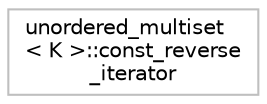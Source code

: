 digraph "Graphical Class Hierarchy"
{
 // LATEX_PDF_SIZE
  edge [fontname="Helvetica",fontsize="10",labelfontname="Helvetica",labelfontsize="10"];
  node [fontname="Helvetica",fontsize="10",shape=record];
  rankdir="LR";
  Node0 [label="unordered_multiset\l\< K \>::const_reverse\l_iterator",height=0.2,width=0.4,color="grey75", fillcolor="white", style="filled",tooltip="STL iterator class."];
}
